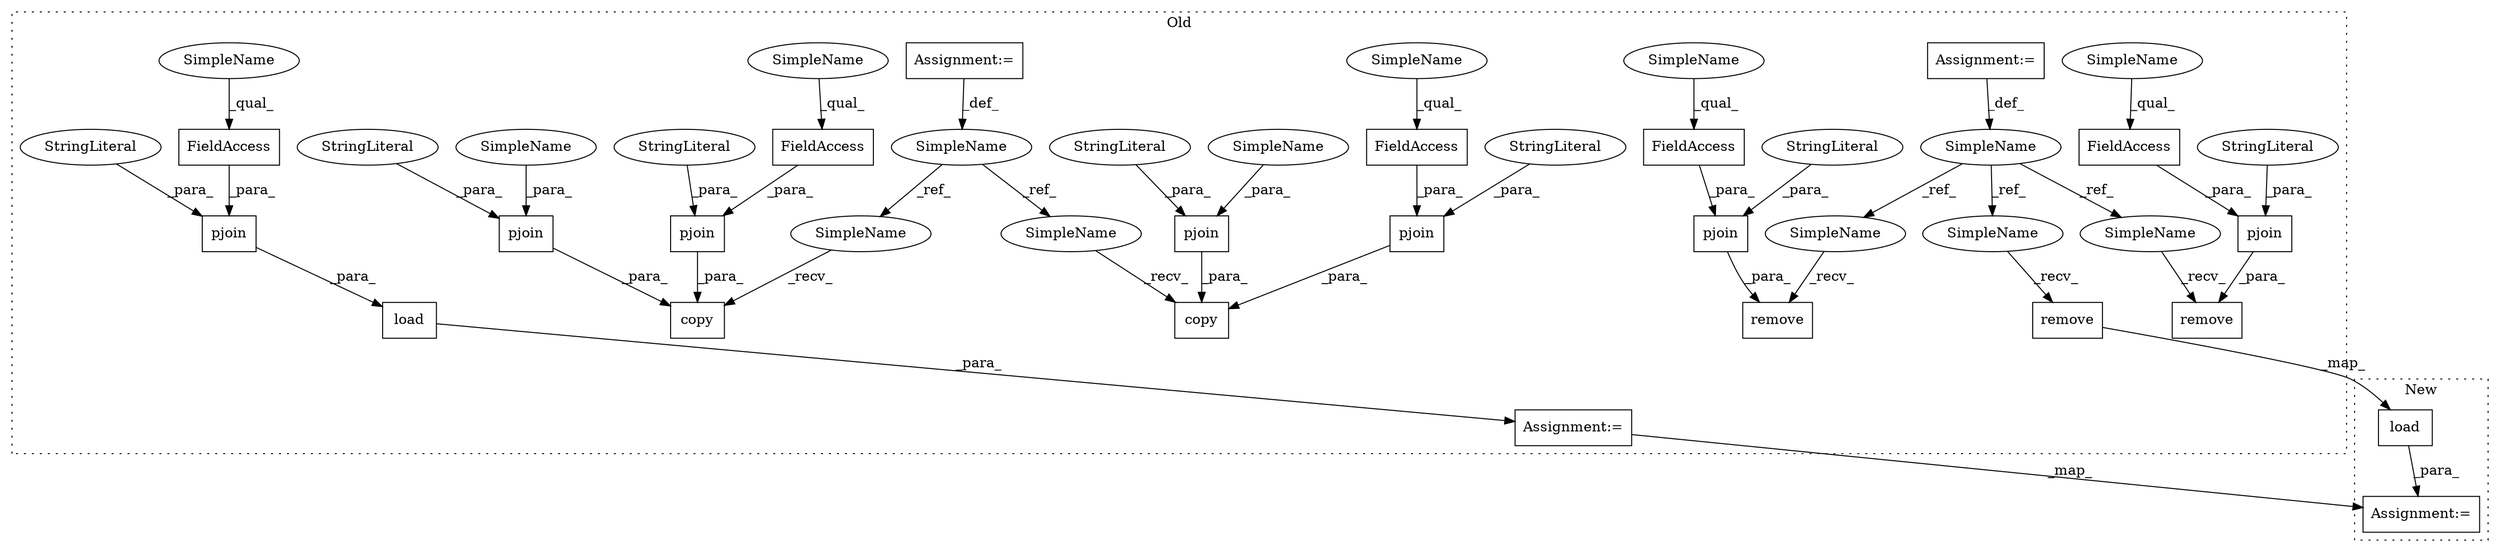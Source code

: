 digraph G {
subgraph cluster0 {
1 [label="remove" a="32" s="1768,1817" l="7,1" shape="box"];
3 [label="SimpleName" a="42" s="1249" l="2" shape="ellipse"];
4 [label="remove" a="32" s="1896,1956" l="7,1" shape="box"];
5 [label="pjoin" a="32" s="1903,1955" l="6,1" shape="box"];
6 [label="FieldAccess" a="22" s="1909" l="19" shape="box"];
7 [label="FieldAccess" a="22" s="1722" l="17" shape="box"];
8 [label="pjoin" a="32" s="1716,1757" l="6,1" shape="box"];
9 [label="load" a="32" s="1711,1758" l="5,1" shape="box"];
10 [label="FieldAccess" a="22" s="1389" l="19" shape="box"];
11 [label="FieldAccess" a="22" s="1497" l="19" shape="box"];
12 [label="pjoin" a="32" s="1383,1434" l="6,1" shape="box"];
13 [label="FieldAccess" a="22" s="1840" l="19" shape="box"];
14 [label="pjoin" a="32" s="1491,1543" l="6,1" shape="box"];
15 [label="copy" a="32" s="1449,1544" l="5,1" shape="box"];
16 [label="pjoin" a="32" s="1834,1885" l="6,1" shape="box"];
17 [label="copy" a="32" s="1338,1435" l="5,1" shape="box"];
18 [label="pjoin" a="32" s="1343,1381" l="6,1" shape="box"];
19 [label="SimpleName" a="42" s="1319" l="6" shape="ellipse"];
20 [label="pjoin" a="32" s="1454,1489" l="6,1" shape="box"];
21 [label="StringLiteral" a="45" s="1860" l="25" shape="ellipse"];
22 [label="StringLiteral" a="45" s="1409" l="25" shape="ellipse"];
23 [label="Assignment:=" a="7" s="1249" l="2" shape="box"];
24 [label="StringLiteral" a="45" s="1740" l="17" shape="ellipse"];
25 [label="StringLiteral" a="45" s="1517" l="26" shape="ellipse"];
26 [label="Assignment:=" a="7" s="1319" l="6" shape="box"];
27 [label="StringLiteral" a="45" s="1470" l="19" shape="ellipse"];
28 [label="StringLiteral" a="45" s="1359" l="22" shape="ellipse"];
29 [label="StringLiteral" a="45" s="1929" l="26" shape="ellipse"];
30 [label="remove" a="32" s="1827,1886" l="7,1" shape="box"];
32 [label="Assignment:=" a="7" s="1703" l="1" shape="box"];
33 [label="SimpleName" a="42" s="1824" l="2" shape="ellipse"];
34 [label="SimpleName" a="42" s="1765" l="2" shape="ellipse"];
35 [label="SimpleName" a="42" s="1893" l="2" shape="ellipse"];
36 [label="SimpleName" a="42" s="1442" l="6" shape="ellipse"];
37 [label="SimpleName" a="42" s="1331" l="6" shape="ellipse"];
38 [label="SimpleName" a="42" s="1840" l="3" shape="ellipse"];
39 [label="SimpleName" a="42" s="1497" l="3" shape="ellipse"];
40 [label="SimpleName" a="42" s="1909" l="3" shape="ellipse"];
41 [label="SimpleName" a="42" s="1389" l="3" shape="ellipse"];
42 [label="SimpleName" a="42" s="1722" l="3" shape="ellipse"];
43 [label="SimpleName" a="42" s="1460" l="9" shape="ellipse"];
44 [label="SimpleName" a="42" s="1349" l="9" shape="ellipse"];
label = "Old";
style="dotted";
}
subgraph cluster1 {
2 [label="load" a="32" s="1986,2026" l="5,1" shape="box"];
31 [label="Assignment:=" a="7" s="1978" l="1" shape="box"];
label = "New";
style="dotted";
}
1 -> 2 [label="_map_"];
2 -> 31 [label="_para_"];
3 -> 34 [label="_ref_"];
3 -> 33 [label="_ref_"];
3 -> 35 [label="_ref_"];
5 -> 4 [label="_para_"];
6 -> 5 [label="_para_"];
7 -> 8 [label="_para_"];
8 -> 9 [label="_para_"];
9 -> 32 [label="_para_"];
10 -> 12 [label="_para_"];
11 -> 14 [label="_para_"];
12 -> 17 [label="_para_"];
13 -> 16 [label="_para_"];
14 -> 15 [label="_para_"];
16 -> 30 [label="_para_"];
18 -> 17 [label="_para_"];
19 -> 37 [label="_ref_"];
19 -> 36 [label="_ref_"];
20 -> 15 [label="_para_"];
21 -> 16 [label="_para_"];
22 -> 12 [label="_para_"];
23 -> 3 [label="_def_"];
24 -> 8 [label="_para_"];
25 -> 14 [label="_para_"];
26 -> 19 [label="_def_"];
27 -> 20 [label="_para_"];
28 -> 18 [label="_para_"];
29 -> 5 [label="_para_"];
32 -> 31 [label="_map_"];
33 -> 30 [label="_recv_"];
34 -> 1 [label="_recv_"];
35 -> 4 [label="_recv_"];
36 -> 15 [label="_recv_"];
37 -> 17 [label="_recv_"];
38 -> 13 [label="_qual_"];
39 -> 11 [label="_qual_"];
40 -> 6 [label="_qual_"];
41 -> 10 [label="_qual_"];
42 -> 7 [label="_qual_"];
43 -> 20 [label="_para_"];
44 -> 18 [label="_para_"];
}